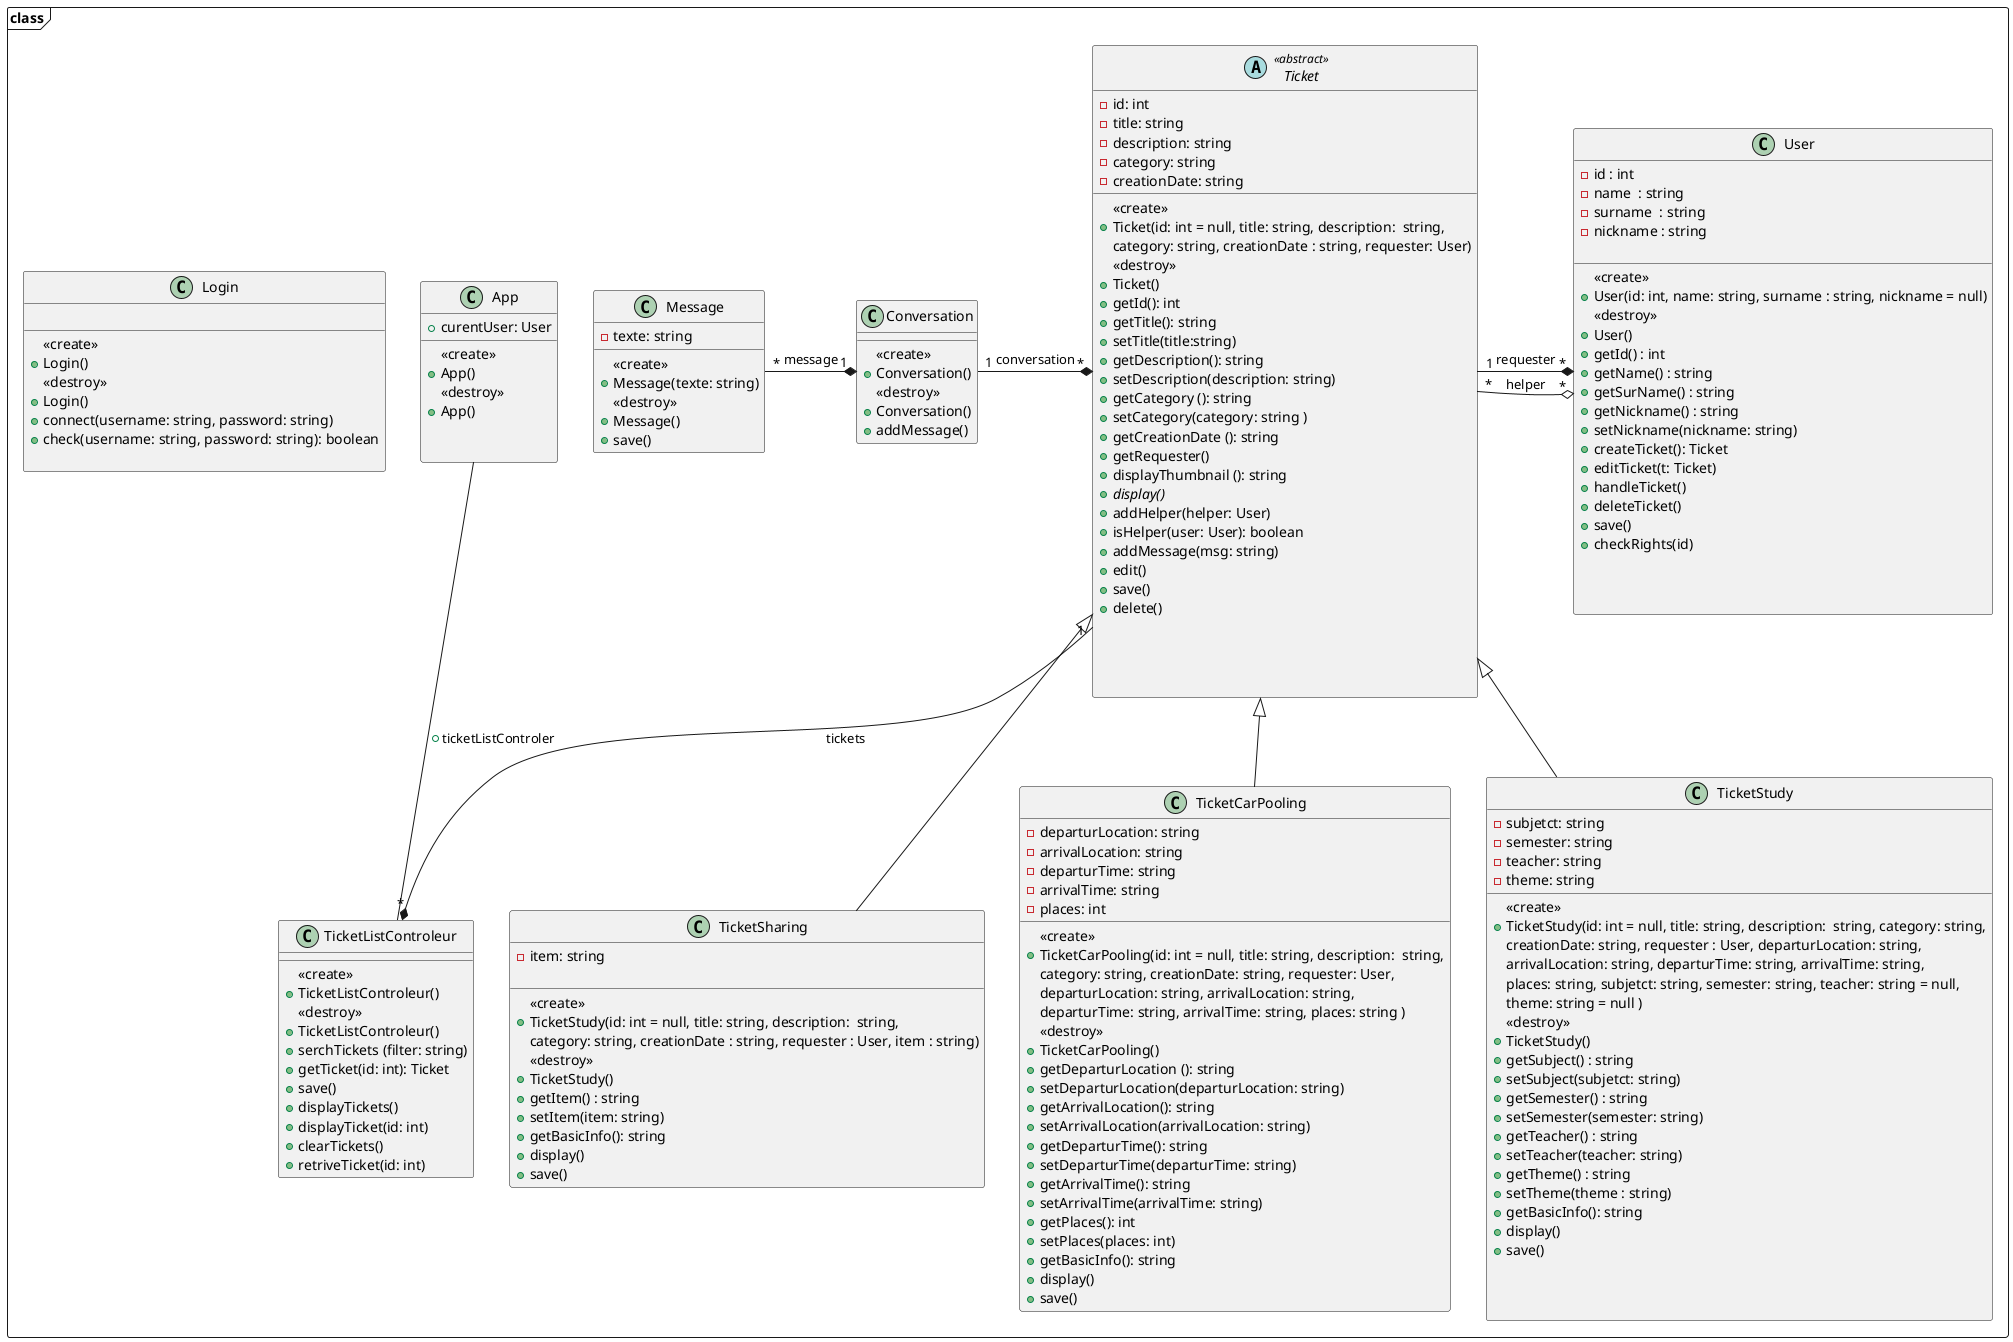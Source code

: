 @startuml
package "class" as alias <<Frame>> {

abstract class Ticket <<abstract>> {
- id: int
- title: string
- description: string 
- category: string 
- creationDate: string
__
<<create>>
+ Ticket(id: int = null, title: string, description:  string,
 category: string, creationDate : string, requester: User)
<<destroy>>
+ Ticket()
+ getId(): int
+ getTitle(): string
+ setTitle(title:string)
+ getDescription(): string
+ setDescription(description: string) 
+ getCategory (): string
+ setCategory(category: string )
+ getCreationDate (): string
+ getRequester()
+ displayThumbnail (): string
{abstract}+ display()
+ addHelper(helper: User)
+ isHelper(user: User): boolean
+ addMessage(msg: string)
+ edit()
+ save()
+ delete()




}

class Conversation  {
__
<<create>>
+ Conversation()
<<destroy>>
+ Conversation()
+ addMessage()
}


class Message  {
-texte: string
__
<<create>>
+ Message(texte: string)
<<destroy>>
+ Message()
+ save()
}

class TicketCarPooling  {
- departurLocation: string
- arrivalLocation: string
- departurTime: string
- arrivalTime: string
- places: int
__
<<create>>
+ TicketCarPooling(id: int = null, title: string, description:  string, 
category: string, creationDate: string, requester: User,
departurLocation: string, arrivalLocation: string, 
departurTime: string, arrivalTime: string, places: string )
<<destroy>>
+ TicketCarPooling()
+ getDeparturLocation (): string
+ setDeparturLocation(departurLocation: string)
+ getArrivalLocation(): string
+ setArrivalLocation(arrivalLocation: string)
+ getDeparturTime(): string
+ setDeparturTime(departurTime: string)
+ getArrivalTime(): string
+ setArrivalTime(arrivalTime: string)
+ getPlaces(): int
+ setPlaces(places: int)
+ getBasicInfo(): string 
+ display()
+ save()
}



class TicketStudy  {
- subjetct: string
- semester: string
- teacher: string
- theme: string
__
<<create>>
+ TicketStudy(id: int = null, title: string, description:  string, category: string, 
creationDate: string, requester : User, departurLocation: string, 
arrivalLocation: string, departurTime: string, arrivalTime: string, 
places: string, subjetct: string, semester: string, teacher: string = null,
 theme: string = null )
<<destroy>>
+ TicketStudy()
+ getSubject() : string
+ setSubject(subjetct: string)
+ getSemester() : string
+ setSemester(semester: string)
+ getTeacher() : string
+ setTeacher(teacher: string)
+ getTheme() : string
+ setTheme(theme : string)
+ getBasicInfo(): string 
+ display()
+ save()



}

class TicketSharing  {
- item: string

__
<<create>>
+ TicketStudy(id: int = null, title: string, description:  string, 
category: string, creationDate : string, requester : User, item : string)
<<destroy>> 
+ TicketStudy()
+ getItem() : string
+ setItem(item: string)
+ getBasicInfo(): string 
+ display()
+save()
}

class User  {
- id : int
- name  : string
- surname  : string
- nickname : string

__
<<create>>
+ User(id: int, name: string, surname : string, nickname = null)
<<destroy>>
+ User()
+ getId() : int
+ getName() : string
+ getSurName() : string
+ getNickname() : string
+ setNickname(nickname: string)
+ createTicket(): Ticket
+ editTicket(t: Ticket)
+ handleTicket()
+ deleteTicket()
+ save()
+ checkRights(id)



}


class TicketListControleur {
__
<<create>>
+ TicketListControleur()
<<destroy>>
+ TicketListControleur()   
+ serchTickets (filter: string)
+ getTicket(id: int): Ticket
+ save()
+ displayTickets()
+ displayTicket(id: int)
+ clearTickets()
+ retriveTicket(id: int)
}

class App {
+ curentUser: User
__
<<create>>
+ App()
<<destroy>>
+ App() 
 

}

class Login {

__
<<create>>
+ Login()
<<destroy>>
+ Login() 
+ connect(username: string, password: string) 
+ check(username: string, password: string): boolean 

}


Ticket <|-- TicketCarPooling
Ticket <|--TicketStudy
Ticket <|--TicketSharing
App -- TicketListControleur: + ticketListControler



User "*" *---left- "1" Ticket : requester
User "*" o---left- "*" Ticket : helper
Ticket "*" *---left- "1" Conversation: conversation
Conversation"1" *-left-- "*" Message :message
Ticket "1" -down-* "*" TicketListControleur : tickets

}
@enduml